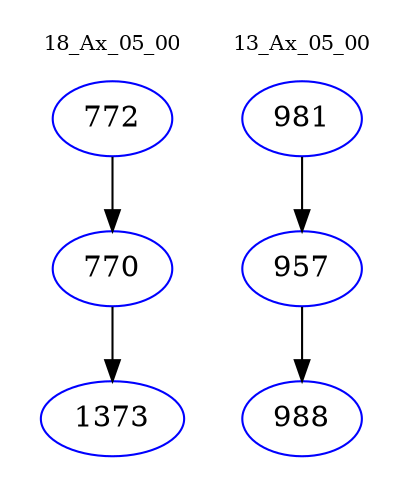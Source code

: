 digraph{
subgraph cluster_0 {
color = white
label = "18_Ax_05_00";
fontsize=10;
T0_772 [label="772", color="blue"]
T0_772 -> T0_770 [color="black"]
T0_770 [label="770", color="blue"]
T0_770 -> T0_1373 [color="black"]
T0_1373 [label="1373", color="blue"]
}
subgraph cluster_1 {
color = white
label = "13_Ax_05_00";
fontsize=10;
T1_981 [label="981", color="blue"]
T1_981 -> T1_957 [color="black"]
T1_957 [label="957", color="blue"]
T1_957 -> T1_988 [color="black"]
T1_988 [label="988", color="blue"]
}
}

